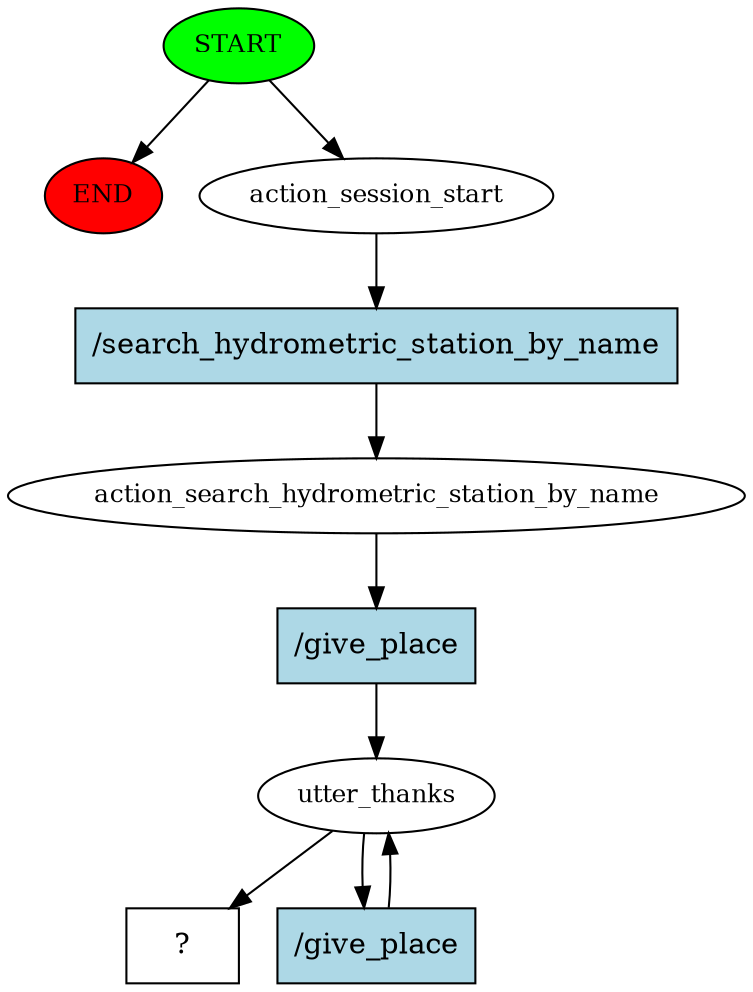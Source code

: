 digraph  {
0 [class="start active", fillcolor=green, fontsize=12, label=START, style=filled];
"-1" [class=end, fillcolor=red, fontsize=12, label=END, style=filled];
1 [class=active, fontsize=12, label=action_session_start];
2 [class=active, fontsize=12, label=action_search_hydrometric_station_by_name];
3 [class=active, fontsize=12, label=utter_thanks];
5 [class="intent dashed active", label="  ?  ", shape=rect];
6 [class="intent active", fillcolor=lightblue, label="/search_hydrometric_station_by_name", shape=rect, style=filled];
7 [class="intent active", fillcolor=lightblue, label="/give_place", shape=rect, style=filled];
8 [class="intent active", fillcolor=lightblue, label="/give_place", shape=rect, style=filled];
0 -> "-1"  [class="", key=NONE, label=""];
0 -> 1  [class=active, key=NONE, label=""];
1 -> 6  [class=active, key=0];
2 -> 7  [class=active, key=0];
3 -> 5  [class=active, key=NONE, label=""];
3 -> 8  [class=active, key=0];
6 -> 2  [class=active, key=0];
7 -> 3  [class=active, key=0];
8 -> 3  [class=active, key=0];
}
